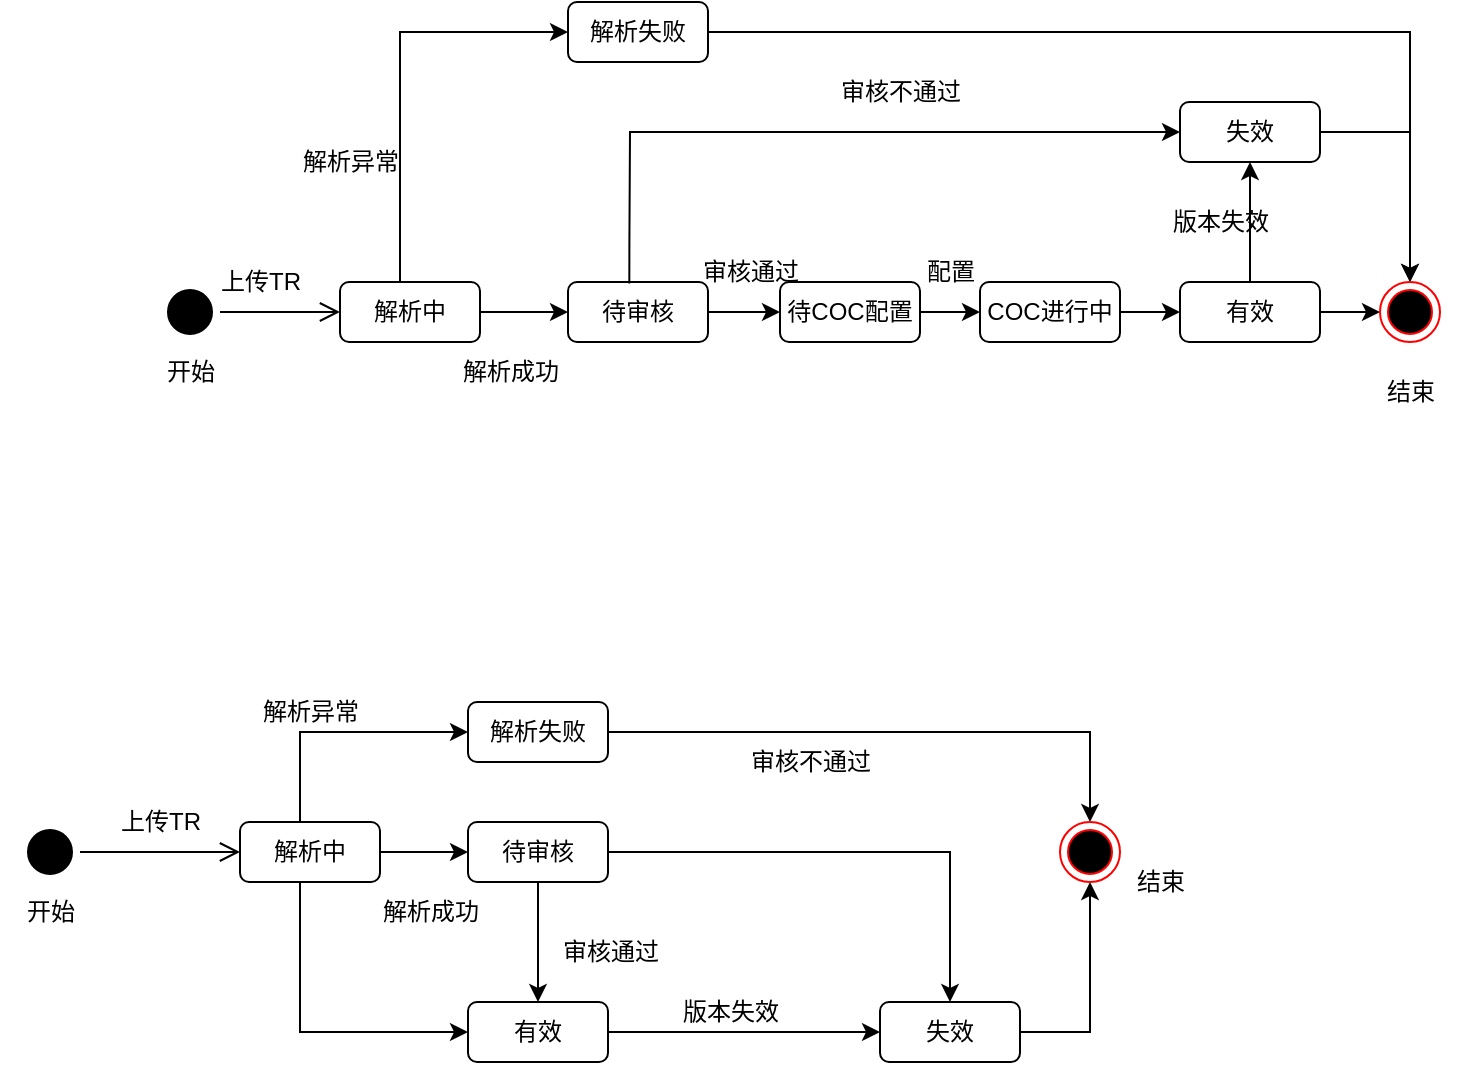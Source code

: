 <mxfile version="20.7.4" type="github">
  <diagram id="GGh0PMK7TENtvQgCUDVG" name="第 1 页">
    <mxGraphModel dx="724" dy="357" grid="1" gridSize="10" guides="1" tooltips="1" connect="1" arrows="1" fold="1" page="1" pageScale="1" pageWidth="827" pageHeight="1169" math="0" shadow="0">
      <root>
        <mxCell id="0" />
        <mxCell id="1" parent="0" />
        <mxCell id="SIEWy0c5TQ75hRiFOTAF-9" style="edgeStyle=orthogonalEdgeStyle;rounded=0;orthogonalLoop=1;jettySize=auto;html=1;strokeColor=#000000;" edge="1" parent="1" source="SIEWy0c5TQ75hRiFOTAF-1" target="SIEWy0c5TQ75hRiFOTAF-8">
          <mxGeometry relative="1" as="geometry" />
        </mxCell>
        <mxCell id="SIEWy0c5TQ75hRiFOTAF-12" style="edgeStyle=orthogonalEdgeStyle;rounded=0;orthogonalLoop=1;jettySize=auto;html=1;entryX=0;entryY=0.5;entryDx=0;entryDy=0;strokeColor=#000000;" edge="1" parent="1" source="SIEWy0c5TQ75hRiFOTAF-1" target="SIEWy0c5TQ75hRiFOTAF-11">
          <mxGeometry relative="1" as="geometry">
            <Array as="points">
              <mxPoint x="260" y="75" />
            </Array>
          </mxGeometry>
        </mxCell>
        <mxCell id="SIEWy0c5TQ75hRiFOTAF-1" value="解析中" style="rounded=1;whiteSpace=wrap;html=1;" vertex="1" parent="1">
          <mxGeometry x="230" y="200" width="70" height="30" as="geometry" />
        </mxCell>
        <mxCell id="SIEWy0c5TQ75hRiFOTAF-4" value="" style="ellipse;html=1;shape=startState;fillColor=#000000;strokeColor=#000000;" vertex="1" parent="1">
          <mxGeometry x="140" y="200" width="30" height="30" as="geometry" />
        </mxCell>
        <mxCell id="SIEWy0c5TQ75hRiFOTAF-5" value="" style="edgeStyle=orthogonalEdgeStyle;html=1;verticalAlign=bottom;endArrow=open;endSize=8;strokeColor=#000000;rounded=0;entryX=0;entryY=0.5;entryDx=0;entryDy=0;" edge="1" source="SIEWy0c5TQ75hRiFOTAF-4" parent="1" target="SIEWy0c5TQ75hRiFOTAF-1">
          <mxGeometry relative="1" as="geometry">
            <mxPoint x="230" y="225" as="targetPoint" />
          </mxGeometry>
        </mxCell>
        <mxCell id="SIEWy0c5TQ75hRiFOTAF-7" value="上传TR" style="text;html=1;align=center;verticalAlign=middle;resizable=0;points=[];autosize=1;strokeColor=none;fillColor=none;" vertex="1" parent="1">
          <mxGeometry x="160" y="185" width="60" height="30" as="geometry" />
        </mxCell>
        <mxCell id="SIEWy0c5TQ75hRiFOTAF-13" style="edgeStyle=orthogonalEdgeStyle;rounded=0;orthogonalLoop=1;jettySize=auto;html=1;entryX=0;entryY=0.5;entryDx=0;entryDy=0;strokeColor=#000000;" edge="1" parent="1" source="SIEWy0c5TQ75hRiFOTAF-8" target="SIEWy0c5TQ75hRiFOTAF-10">
          <mxGeometry relative="1" as="geometry" />
        </mxCell>
        <mxCell id="SIEWy0c5TQ75hRiFOTAF-8" value="待审核" style="rounded=1;whiteSpace=wrap;html=1;" vertex="1" parent="1">
          <mxGeometry x="344" y="200" width="70" height="30" as="geometry" />
        </mxCell>
        <mxCell id="SIEWy0c5TQ75hRiFOTAF-20" style="edgeStyle=orthogonalEdgeStyle;rounded=0;orthogonalLoop=1;jettySize=auto;html=1;strokeColor=#000000;" edge="1" parent="1" source="SIEWy0c5TQ75hRiFOTAF-10" target="SIEWy0c5TQ75hRiFOTAF-19">
          <mxGeometry relative="1" as="geometry" />
        </mxCell>
        <mxCell id="SIEWy0c5TQ75hRiFOTAF-10" value="待COC配置" style="rounded=1;whiteSpace=wrap;html=1;" vertex="1" parent="1">
          <mxGeometry x="450" y="200" width="70" height="30" as="geometry" />
        </mxCell>
        <mxCell id="SIEWy0c5TQ75hRiFOTAF-28" style="edgeStyle=orthogonalEdgeStyle;rounded=0;orthogonalLoop=1;jettySize=auto;html=1;strokeColor=#000000;" edge="1" parent="1" source="SIEWy0c5TQ75hRiFOTAF-11" target="SIEWy0c5TQ75hRiFOTAF-24">
          <mxGeometry relative="1" as="geometry" />
        </mxCell>
        <mxCell id="SIEWy0c5TQ75hRiFOTAF-11" value="解析失败" style="rounded=1;whiteSpace=wrap;html=1;" vertex="1" parent="1">
          <mxGeometry x="344" y="60" width="70" height="30" as="geometry" />
        </mxCell>
        <mxCell id="SIEWy0c5TQ75hRiFOTAF-67" style="edgeStyle=orthogonalEdgeStyle;rounded=0;orthogonalLoop=1;jettySize=auto;html=1;entryX=0;entryY=0.5;entryDx=0;entryDy=0;strokeColor=#000000;" edge="1" parent="1" source="SIEWy0c5TQ75hRiFOTAF-14" target="SIEWy0c5TQ75hRiFOTAF-24">
          <mxGeometry relative="1" as="geometry" />
        </mxCell>
        <mxCell id="SIEWy0c5TQ75hRiFOTAF-68" style="edgeStyle=orthogonalEdgeStyle;rounded=0;orthogonalLoop=1;jettySize=auto;html=1;entryX=0.5;entryY=1;entryDx=0;entryDy=0;strokeColor=#000000;" edge="1" parent="1" source="SIEWy0c5TQ75hRiFOTAF-14" target="SIEWy0c5TQ75hRiFOTAF-22">
          <mxGeometry relative="1" as="geometry" />
        </mxCell>
        <mxCell id="SIEWy0c5TQ75hRiFOTAF-14" value="有效" style="rounded=1;whiteSpace=wrap;html=1;" vertex="1" parent="1">
          <mxGeometry x="650" y="200" width="70" height="30" as="geometry" />
        </mxCell>
        <mxCell id="SIEWy0c5TQ75hRiFOTAF-19" value="COC进行中" style="rounded=1;whiteSpace=wrap;html=1;" vertex="1" parent="1">
          <mxGeometry x="550" y="200" width="70" height="30" as="geometry" />
        </mxCell>
        <mxCell id="SIEWy0c5TQ75hRiFOTAF-27" style="edgeStyle=orthogonalEdgeStyle;rounded=0;orthogonalLoop=1;jettySize=auto;html=1;strokeColor=#000000;" edge="1" parent="1" source="SIEWy0c5TQ75hRiFOTAF-22" target="SIEWy0c5TQ75hRiFOTAF-24">
          <mxGeometry relative="1" as="geometry" />
        </mxCell>
        <mxCell id="SIEWy0c5TQ75hRiFOTAF-22" value="失效" style="rounded=1;whiteSpace=wrap;html=1;" vertex="1" parent="1">
          <mxGeometry x="650" y="110" width="70" height="30" as="geometry" />
        </mxCell>
        <mxCell id="SIEWy0c5TQ75hRiFOTAF-24" value="" style="ellipse;html=1;shape=endState;fillColor=#000000;strokeColor=#ff0000;" vertex="1" parent="1">
          <mxGeometry x="750" y="200" width="30" height="30" as="geometry" />
        </mxCell>
        <mxCell id="SIEWy0c5TQ75hRiFOTAF-25" value="" style="endArrow=classic;html=1;rounded=0;strokeColor=#000000;exitX=1;exitY=0.5;exitDx=0;exitDy=0;entryX=0;entryY=0.5;entryDx=0;entryDy=0;edgeStyle=orthogonalEdgeStyle;" edge="1" parent="1" source="SIEWy0c5TQ75hRiFOTAF-19" target="SIEWy0c5TQ75hRiFOTAF-14">
          <mxGeometry width="50" height="50" relative="1" as="geometry">
            <mxPoint x="370" y="300" as="sourcePoint" />
            <mxPoint x="420" y="250" as="targetPoint" />
          </mxGeometry>
        </mxCell>
        <mxCell id="SIEWy0c5TQ75hRiFOTAF-29" value="开始" style="text;html=1;align=center;verticalAlign=middle;resizable=0;points=[];autosize=1;strokeColor=none;fillColor=none;" vertex="1" parent="1">
          <mxGeometry x="130" y="230" width="50" height="30" as="geometry" />
        </mxCell>
        <mxCell id="SIEWy0c5TQ75hRiFOTAF-30" value="结束" style="text;html=1;align=center;verticalAlign=middle;resizable=0;points=[];autosize=1;strokeColor=none;fillColor=none;" vertex="1" parent="1">
          <mxGeometry x="740" y="240" width="50" height="30" as="geometry" />
        </mxCell>
        <mxCell id="SIEWy0c5TQ75hRiFOTAF-31" value="" style="endArrow=classic;html=1;rounded=0;strokeColor=#000000;exitX=0.438;exitY=0.026;exitDx=0;exitDy=0;exitPerimeter=0;edgeStyle=orthogonalEdgeStyle;" edge="1" parent="1" source="SIEWy0c5TQ75hRiFOTAF-8" target="SIEWy0c5TQ75hRiFOTAF-22">
          <mxGeometry width="50" height="50" relative="1" as="geometry">
            <mxPoint x="370" y="300" as="sourcePoint" />
            <mxPoint x="420" y="250" as="targetPoint" />
            <Array as="points">
              <mxPoint x="375" y="180" />
              <mxPoint x="375" y="125" />
            </Array>
          </mxGeometry>
        </mxCell>
        <mxCell id="SIEWy0c5TQ75hRiFOTAF-32" value="解析异常" style="text;html=1;align=center;verticalAlign=middle;resizable=0;points=[];autosize=1;strokeColor=none;fillColor=none;" vertex="1" parent="1">
          <mxGeometry x="200" y="125" width="70" height="30" as="geometry" />
        </mxCell>
        <mxCell id="SIEWy0c5TQ75hRiFOTAF-34" value="解析成功" style="text;html=1;align=center;verticalAlign=middle;resizable=0;points=[];autosize=1;strokeColor=none;fillColor=none;" vertex="1" parent="1">
          <mxGeometry x="280" y="230" width="70" height="30" as="geometry" />
        </mxCell>
        <mxCell id="SIEWy0c5TQ75hRiFOTAF-35" value="审核通过" style="text;html=1;align=center;verticalAlign=middle;resizable=0;points=[];autosize=1;strokeColor=none;fillColor=none;" vertex="1" parent="1">
          <mxGeometry x="400" y="180" width="70" height="30" as="geometry" />
        </mxCell>
        <mxCell id="SIEWy0c5TQ75hRiFOTAF-36" value="配置" style="text;html=1;align=center;verticalAlign=middle;resizable=0;points=[];autosize=1;strokeColor=none;fillColor=none;" vertex="1" parent="1">
          <mxGeometry x="510" y="180" width="50" height="30" as="geometry" />
        </mxCell>
        <mxCell id="SIEWy0c5TQ75hRiFOTAF-37" value="审核不通过" style="text;html=1;align=center;verticalAlign=middle;resizable=0;points=[];autosize=1;strokeColor=none;fillColor=none;" vertex="1" parent="1">
          <mxGeometry x="470" y="90" width="80" height="30" as="geometry" />
        </mxCell>
        <mxCell id="SIEWy0c5TQ75hRiFOTAF-39" style="edgeStyle=orthogonalEdgeStyle;rounded=0;orthogonalLoop=1;jettySize=auto;html=1;strokeColor=#000000;" edge="1" parent="1" source="SIEWy0c5TQ75hRiFOTAF-42" target="SIEWy0c5TQ75hRiFOTAF-47">
          <mxGeometry relative="1" as="geometry" />
        </mxCell>
        <mxCell id="SIEWy0c5TQ75hRiFOTAF-40" style="edgeStyle=orthogonalEdgeStyle;rounded=0;orthogonalLoop=1;jettySize=auto;html=1;entryX=0;entryY=0.5;entryDx=0;entryDy=0;strokeColor=#000000;" edge="1" parent="1" source="SIEWy0c5TQ75hRiFOTAF-42" target="SIEWy0c5TQ75hRiFOTAF-51">
          <mxGeometry relative="1" as="geometry">
            <Array as="points">
              <mxPoint x="210" y="425" />
            </Array>
          </mxGeometry>
        </mxCell>
        <mxCell id="SIEWy0c5TQ75hRiFOTAF-41" style="edgeStyle=orthogonalEdgeStyle;rounded=0;orthogonalLoop=1;jettySize=auto;html=1;entryX=0;entryY=0.5;entryDx=0;entryDy=0;strokeColor=#000000;" edge="1" parent="1" source="SIEWy0c5TQ75hRiFOTAF-42" target="SIEWy0c5TQ75hRiFOTAF-53">
          <mxGeometry relative="1" as="geometry">
            <Array as="points">
              <mxPoint x="210" y="575" />
            </Array>
          </mxGeometry>
        </mxCell>
        <mxCell id="SIEWy0c5TQ75hRiFOTAF-42" value="解析中" style="rounded=1;whiteSpace=wrap;html=1;" vertex="1" parent="1">
          <mxGeometry x="180" y="470" width="70" height="30" as="geometry" />
        </mxCell>
        <mxCell id="SIEWy0c5TQ75hRiFOTAF-43" value="" style="ellipse;html=1;shape=startState;fillColor=#000000;strokeColor=#000000;" vertex="1" parent="1">
          <mxGeometry x="70" y="470" width="30" height="30" as="geometry" />
        </mxCell>
        <mxCell id="SIEWy0c5TQ75hRiFOTAF-44" value="" style="edgeStyle=orthogonalEdgeStyle;html=1;verticalAlign=bottom;endArrow=open;endSize=8;strokeColor=#000000;rounded=0;entryX=0;entryY=0.5;entryDx=0;entryDy=0;" edge="1" parent="1" source="SIEWy0c5TQ75hRiFOTAF-43" target="SIEWy0c5TQ75hRiFOTAF-42">
          <mxGeometry relative="1" as="geometry">
            <mxPoint x="180" y="495" as="targetPoint" />
          </mxGeometry>
        </mxCell>
        <mxCell id="SIEWy0c5TQ75hRiFOTAF-45" value="上传TR" style="text;html=1;align=center;verticalAlign=middle;resizable=0;points=[];autosize=1;strokeColor=none;fillColor=none;" vertex="1" parent="1">
          <mxGeometry x="110" y="455" width="60" height="30" as="geometry" />
        </mxCell>
        <mxCell id="SIEWy0c5TQ75hRiFOTAF-70" style="edgeStyle=orthogonalEdgeStyle;rounded=0;orthogonalLoop=1;jettySize=auto;html=1;strokeColor=#000000;" edge="1" parent="1" source="SIEWy0c5TQ75hRiFOTAF-47" target="SIEWy0c5TQ75hRiFOTAF-53">
          <mxGeometry relative="1" as="geometry" />
        </mxCell>
        <mxCell id="SIEWy0c5TQ75hRiFOTAF-47" value="待审核" style="rounded=1;whiteSpace=wrap;html=1;" vertex="1" parent="1">
          <mxGeometry x="294" y="470" width="70" height="30" as="geometry" />
        </mxCell>
        <mxCell id="SIEWy0c5TQ75hRiFOTAF-50" style="edgeStyle=orthogonalEdgeStyle;rounded=0;orthogonalLoop=1;jettySize=auto;html=1;strokeColor=#000000;" edge="1" parent="1" source="SIEWy0c5TQ75hRiFOTAF-51" target="SIEWy0c5TQ75hRiFOTAF-57">
          <mxGeometry relative="1" as="geometry" />
        </mxCell>
        <mxCell id="SIEWy0c5TQ75hRiFOTAF-51" value="解析失败" style="rounded=1;whiteSpace=wrap;html=1;" vertex="1" parent="1">
          <mxGeometry x="294" y="410" width="70" height="30" as="geometry" />
        </mxCell>
        <mxCell id="SIEWy0c5TQ75hRiFOTAF-52" style="edgeStyle=orthogonalEdgeStyle;rounded=0;orthogonalLoop=1;jettySize=auto;html=1;entryX=0;entryY=0.5;entryDx=0;entryDy=0;strokeColor=#000000;" edge="1" parent="1" source="SIEWy0c5TQ75hRiFOTAF-53" target="SIEWy0c5TQ75hRiFOTAF-56">
          <mxGeometry relative="1" as="geometry">
            <Array as="points" />
          </mxGeometry>
        </mxCell>
        <mxCell id="SIEWy0c5TQ75hRiFOTAF-53" value="有效" style="rounded=1;whiteSpace=wrap;html=1;" vertex="1" parent="1">
          <mxGeometry x="294" y="560" width="70" height="30" as="geometry" />
        </mxCell>
        <mxCell id="SIEWy0c5TQ75hRiFOTAF-55" style="edgeStyle=orthogonalEdgeStyle;rounded=0;orthogonalLoop=1;jettySize=auto;html=1;strokeColor=#000000;" edge="1" parent="1" source="SIEWy0c5TQ75hRiFOTAF-56" target="SIEWy0c5TQ75hRiFOTAF-57">
          <mxGeometry relative="1" as="geometry" />
        </mxCell>
        <mxCell id="SIEWy0c5TQ75hRiFOTAF-56" value="失效" style="rounded=1;whiteSpace=wrap;html=1;" vertex="1" parent="1">
          <mxGeometry x="500" y="560" width="70" height="30" as="geometry" />
        </mxCell>
        <mxCell id="SIEWy0c5TQ75hRiFOTAF-57" value="" style="ellipse;html=1;shape=endState;fillColor=#000000;strokeColor=#ff0000;" vertex="1" parent="1">
          <mxGeometry x="590" y="470" width="30" height="30" as="geometry" />
        </mxCell>
        <mxCell id="SIEWy0c5TQ75hRiFOTAF-59" value="开始" style="text;html=1;align=center;verticalAlign=middle;resizable=0;points=[];autosize=1;strokeColor=none;fillColor=none;" vertex="1" parent="1">
          <mxGeometry x="60" y="500" width="50" height="30" as="geometry" />
        </mxCell>
        <mxCell id="SIEWy0c5TQ75hRiFOTAF-60" value="" style="endArrow=classic;html=1;rounded=0;strokeColor=#000000;exitX=1;exitY=0.5;exitDx=0;exitDy=0;entryX=0.5;entryY=0;entryDx=0;entryDy=0;edgeStyle=orthogonalEdgeStyle;" edge="1" parent="1" source="SIEWy0c5TQ75hRiFOTAF-47" target="SIEWy0c5TQ75hRiFOTAF-56">
          <mxGeometry width="50" height="50" relative="1" as="geometry">
            <mxPoint x="320" y="570" as="sourcePoint" />
            <mxPoint x="370" y="520" as="targetPoint" />
            <Array as="points">
              <mxPoint x="535" y="485" />
            </Array>
          </mxGeometry>
        </mxCell>
        <mxCell id="SIEWy0c5TQ75hRiFOTAF-61" value="解析异常" style="text;html=1;align=center;verticalAlign=middle;resizable=0;points=[];autosize=1;strokeColor=none;fillColor=none;" vertex="1" parent="1">
          <mxGeometry x="180" y="400" width="70" height="30" as="geometry" />
        </mxCell>
        <mxCell id="SIEWy0c5TQ75hRiFOTAF-62" value="解析成功" style="text;html=1;align=center;verticalAlign=middle;resizable=0;points=[];autosize=1;strokeColor=none;fillColor=none;" vertex="1" parent="1">
          <mxGeometry x="240" y="500" width="70" height="30" as="geometry" />
        </mxCell>
        <mxCell id="SIEWy0c5TQ75hRiFOTAF-63" value="审核通过" style="text;html=1;align=center;verticalAlign=middle;resizable=0;points=[];autosize=1;strokeColor=none;fillColor=none;" vertex="1" parent="1">
          <mxGeometry x="330" y="520" width="70" height="30" as="geometry" />
        </mxCell>
        <mxCell id="SIEWy0c5TQ75hRiFOTAF-65" value="审核不通过" style="text;html=1;align=center;verticalAlign=middle;resizable=0;points=[];autosize=1;strokeColor=none;fillColor=none;" vertex="1" parent="1">
          <mxGeometry x="425" y="425" width="80" height="30" as="geometry" />
        </mxCell>
        <mxCell id="SIEWy0c5TQ75hRiFOTAF-66" value="版本失效" style="text;html=1;align=center;verticalAlign=middle;resizable=0;points=[];autosize=1;strokeColor=none;fillColor=none;" vertex="1" parent="1">
          <mxGeometry x="390" y="550" width="70" height="30" as="geometry" />
        </mxCell>
        <mxCell id="SIEWy0c5TQ75hRiFOTAF-69" value="版本失效" style="text;html=1;align=center;verticalAlign=middle;resizable=0;points=[];autosize=1;strokeColor=none;fillColor=none;" vertex="1" parent="1">
          <mxGeometry x="635" y="155" width="70" height="30" as="geometry" />
        </mxCell>
        <mxCell id="SIEWy0c5TQ75hRiFOTAF-71" value="结束" style="text;html=1;align=center;verticalAlign=middle;resizable=0;points=[];autosize=1;strokeColor=none;fillColor=none;" vertex="1" parent="1">
          <mxGeometry x="615" y="485" width="50" height="30" as="geometry" />
        </mxCell>
      </root>
    </mxGraphModel>
  </diagram>
</mxfile>
